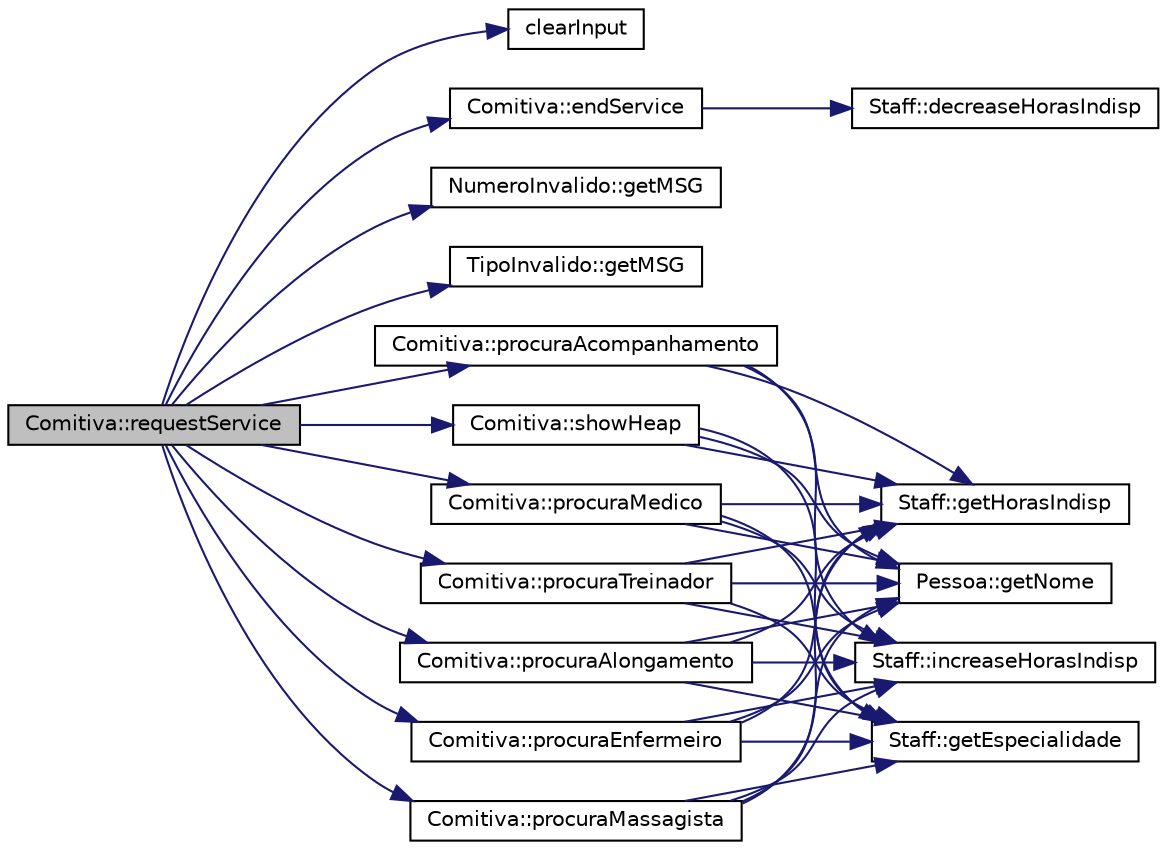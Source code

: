 digraph "Comitiva::requestService"
{
 // LATEX_PDF_SIZE
  edge [fontname="Helvetica",fontsize="10",labelfontname="Helvetica",labelfontsize="10"];
  node [fontname="Helvetica",fontsize="10",shape=record];
  rankdir="LR";
  Node1 [label="Comitiva::requestService",height=0.2,width=0.4,color="black", fillcolor="grey75", style="filled", fontcolor="black",tooltip="Esta função mostra um menu de serviços que podem ser requeridos por atletas."];
  Node1 -> Node2 [color="midnightblue",fontsize="10",style="solid",fontname="Helvetica"];
  Node2 [label="clearInput",height=0.2,width=0.4,color="black", fillcolor="white", style="filled",URL="$utils_8cpp.html#a5d555657ce648c1a47abb70f1029589d",tooltip="Limpa o input buffer."];
  Node1 -> Node3 [color="midnightblue",fontsize="10",style="solid",fontname="Helvetica"];
  Node3 [label="Comitiva::endService",height=0.2,width=0.4,color="black", fillcolor="white", style="filled",URL="$class_comitiva.html#ad5773bffc8c0fe8bae2c93fd11dc5001",tooltip="Esta função termina os serviços sendo feitos no momento, diminuíndo a indisponibilidade de todos os S..."];
  Node3 -> Node4 [color="midnightblue",fontsize="10",style="solid",fontname="Helvetica"];
  Node4 [label="Staff::decreaseHorasIndisp",height=0.2,width=0.4,color="black", fillcolor="white", style="filled",URL="$class_staff.html#aefe938c452d32d546d0010ff990c6dad",tooltip="Esta função decrementa um número de horas de indisponibilidade a um Staff."];
  Node1 -> Node5 [color="midnightblue",fontsize="10",style="solid",fontname="Helvetica"];
  Node5 [label="NumeroInvalido::getMSG",height=0.2,width=0.4,color="black", fillcolor="white", style="filled",URL="$class_numero_invalido.html#a5c448d3329c6ac238680652aeeaef4c7",tooltip="Esta função retorna a mensagem de erro de número inválido."];
  Node1 -> Node6 [color="midnightblue",fontsize="10",style="solid",fontname="Helvetica"];
  Node6 [label="TipoInvalido::getMSG",height=0.2,width=0.4,color="black", fillcolor="white", style="filled",URL="$class_tipo_invalido.html#a2ab2856e2ba29b748798c49216ce0242",tooltip="Esta função retorna a mensagem de erro de tipo inválido."];
  Node1 -> Node7 [color="midnightblue",fontsize="10",style="solid",fontname="Helvetica"];
  Node7 [label="Comitiva::procuraAcompanhamento",height=0.2,width=0.4,color="black", fillcolor="white", style="filled",URL="$class_comitiva.html#ae1fc5fdff7f262e84f637a769be6a5b8",tooltip="Esta função procura um Staff na heap 'funcionarios' e aumenta suas horas de indisponibilidade."];
  Node7 -> Node8 [color="midnightblue",fontsize="10",style="solid",fontname="Helvetica"];
  Node8 [label="Staff::getHorasIndisp",height=0.2,width=0.4,color="black", fillcolor="white", style="filled",URL="$class_staff.html#a9c305130bb6e53cb3897f64e58244e39",tooltip="Retorna o número de horas de indisponibilidade de um elemento do Funcionario."];
  Node7 -> Node9 [color="midnightblue",fontsize="10",style="solid",fontname="Helvetica"];
  Node9 [label="Pessoa::getNome",height=0.2,width=0.4,color="black", fillcolor="white", style="filled",URL="$class_pessoa.html#a8d551db3b19e1f07022adb3793cb8ed7",tooltip="Retorna o nome da Pessoa."];
  Node7 -> Node10 [color="midnightblue",fontsize="10",style="solid",fontname="Helvetica"];
  Node10 [label="Staff::increaseHorasIndisp",height=0.2,width=0.4,color="black", fillcolor="white", style="filled",URL="$class_staff.html#adeee61d9f206c589f88f855a73a96b25",tooltip="Esta função incrementa um número de horas de indisponibilidade a um Staff."];
  Node1 -> Node11 [color="midnightblue",fontsize="10",style="solid",fontname="Helvetica"];
  Node11 [label="Comitiva::procuraAlongamento",height=0.2,width=0.4,color="black", fillcolor="white", style="filled",URL="$class_comitiva.html#a8a09ee3860e47868d5af9c9b40ede5f6",tooltip="Esta função procura um alongador na heap 'funcionarios' e aumenta suas horas de indisponibilidade."];
  Node11 -> Node12 [color="midnightblue",fontsize="10",style="solid",fontname="Helvetica"];
  Node12 [label="Staff::getEspecialidade",height=0.2,width=0.4,color="black", fillcolor="white", style="filled",URL="$class_staff.html#a3e25089a96d8b41db3ea17e293beff37",tooltip="Retorna a especialidade de um elemento do Funcionario."];
  Node11 -> Node8 [color="midnightblue",fontsize="10",style="solid",fontname="Helvetica"];
  Node11 -> Node9 [color="midnightblue",fontsize="10",style="solid",fontname="Helvetica"];
  Node11 -> Node10 [color="midnightblue",fontsize="10",style="solid",fontname="Helvetica"];
  Node1 -> Node13 [color="midnightblue",fontsize="10",style="solid",fontname="Helvetica"];
  Node13 [label="Comitiva::procuraEnfermeiro",height=0.2,width=0.4,color="black", fillcolor="white", style="filled",URL="$class_comitiva.html#af4f0627869db1f315ace2e105aedf8ee",tooltip="Esta função procura um enfermeiro na heap 'funcionarios' e aumenta suas horas de indisponibilidade."];
  Node13 -> Node12 [color="midnightblue",fontsize="10",style="solid",fontname="Helvetica"];
  Node13 -> Node8 [color="midnightblue",fontsize="10",style="solid",fontname="Helvetica"];
  Node13 -> Node9 [color="midnightblue",fontsize="10",style="solid",fontname="Helvetica"];
  Node13 -> Node10 [color="midnightblue",fontsize="10",style="solid",fontname="Helvetica"];
  Node1 -> Node14 [color="midnightblue",fontsize="10",style="solid",fontname="Helvetica"];
  Node14 [label="Comitiva::procuraMassagista",height=0.2,width=0.4,color="black", fillcolor="white", style="filled",URL="$class_comitiva.html#ad726f5bc2be54247f69dcc05500f11fb",tooltip="Esta função procura um massagista na heap 'funcionarios' e aumenta suas horas de indisponibilidade."];
  Node14 -> Node12 [color="midnightblue",fontsize="10",style="solid",fontname="Helvetica"];
  Node14 -> Node8 [color="midnightblue",fontsize="10",style="solid",fontname="Helvetica"];
  Node14 -> Node9 [color="midnightblue",fontsize="10",style="solid",fontname="Helvetica"];
  Node14 -> Node10 [color="midnightblue",fontsize="10",style="solid",fontname="Helvetica"];
  Node1 -> Node15 [color="midnightblue",fontsize="10",style="solid",fontname="Helvetica"];
  Node15 [label="Comitiva::procuraMedico",height=0.2,width=0.4,color="black", fillcolor="white", style="filled",URL="$class_comitiva.html#a05edc7d23a57a0077b367c1d11c4b9f2",tooltip="Esta função procura um médico na heap 'funcionarios' e aumenta suas horas de indisponibilidade."];
  Node15 -> Node12 [color="midnightblue",fontsize="10",style="solid",fontname="Helvetica"];
  Node15 -> Node8 [color="midnightblue",fontsize="10",style="solid",fontname="Helvetica"];
  Node15 -> Node9 [color="midnightblue",fontsize="10",style="solid",fontname="Helvetica"];
  Node15 -> Node10 [color="midnightblue",fontsize="10",style="solid",fontname="Helvetica"];
  Node1 -> Node16 [color="midnightblue",fontsize="10",style="solid",fontname="Helvetica"];
  Node16 [label="Comitiva::procuraTreinador",height=0.2,width=0.4,color="black", fillcolor="white", style="filled",URL="$class_comitiva.html#a20244fceb91c30a66cd455015d99b773",tooltip="Esta função procura um treinador na heap 'funcionarios' e aumenta suas horas de indisponibilidade."];
  Node16 -> Node12 [color="midnightblue",fontsize="10",style="solid",fontname="Helvetica"];
  Node16 -> Node8 [color="midnightblue",fontsize="10",style="solid",fontname="Helvetica"];
  Node16 -> Node9 [color="midnightblue",fontsize="10",style="solid",fontname="Helvetica"];
  Node16 -> Node10 [color="midnightblue",fontsize="10",style="solid",fontname="Helvetica"];
  Node1 -> Node17 [color="midnightblue",fontsize="10",style="solid",fontname="Helvetica"];
  Node17 [label="Comitiva::showHeap",height=0.2,width=0.4,color="black", fillcolor="white", style="filled",URL="$class_comitiva.html#a17364a28b9c9892b56185584a73ac981",tooltip="Esta função mostra como a heap 'funcionarios' está ordenada (no molde Nome - Horas - Especialidade)"];
  Node17 -> Node12 [color="midnightblue",fontsize="10",style="solid",fontname="Helvetica"];
  Node17 -> Node8 [color="midnightblue",fontsize="10",style="solid",fontname="Helvetica"];
  Node17 -> Node9 [color="midnightblue",fontsize="10",style="solid",fontname="Helvetica"];
}
